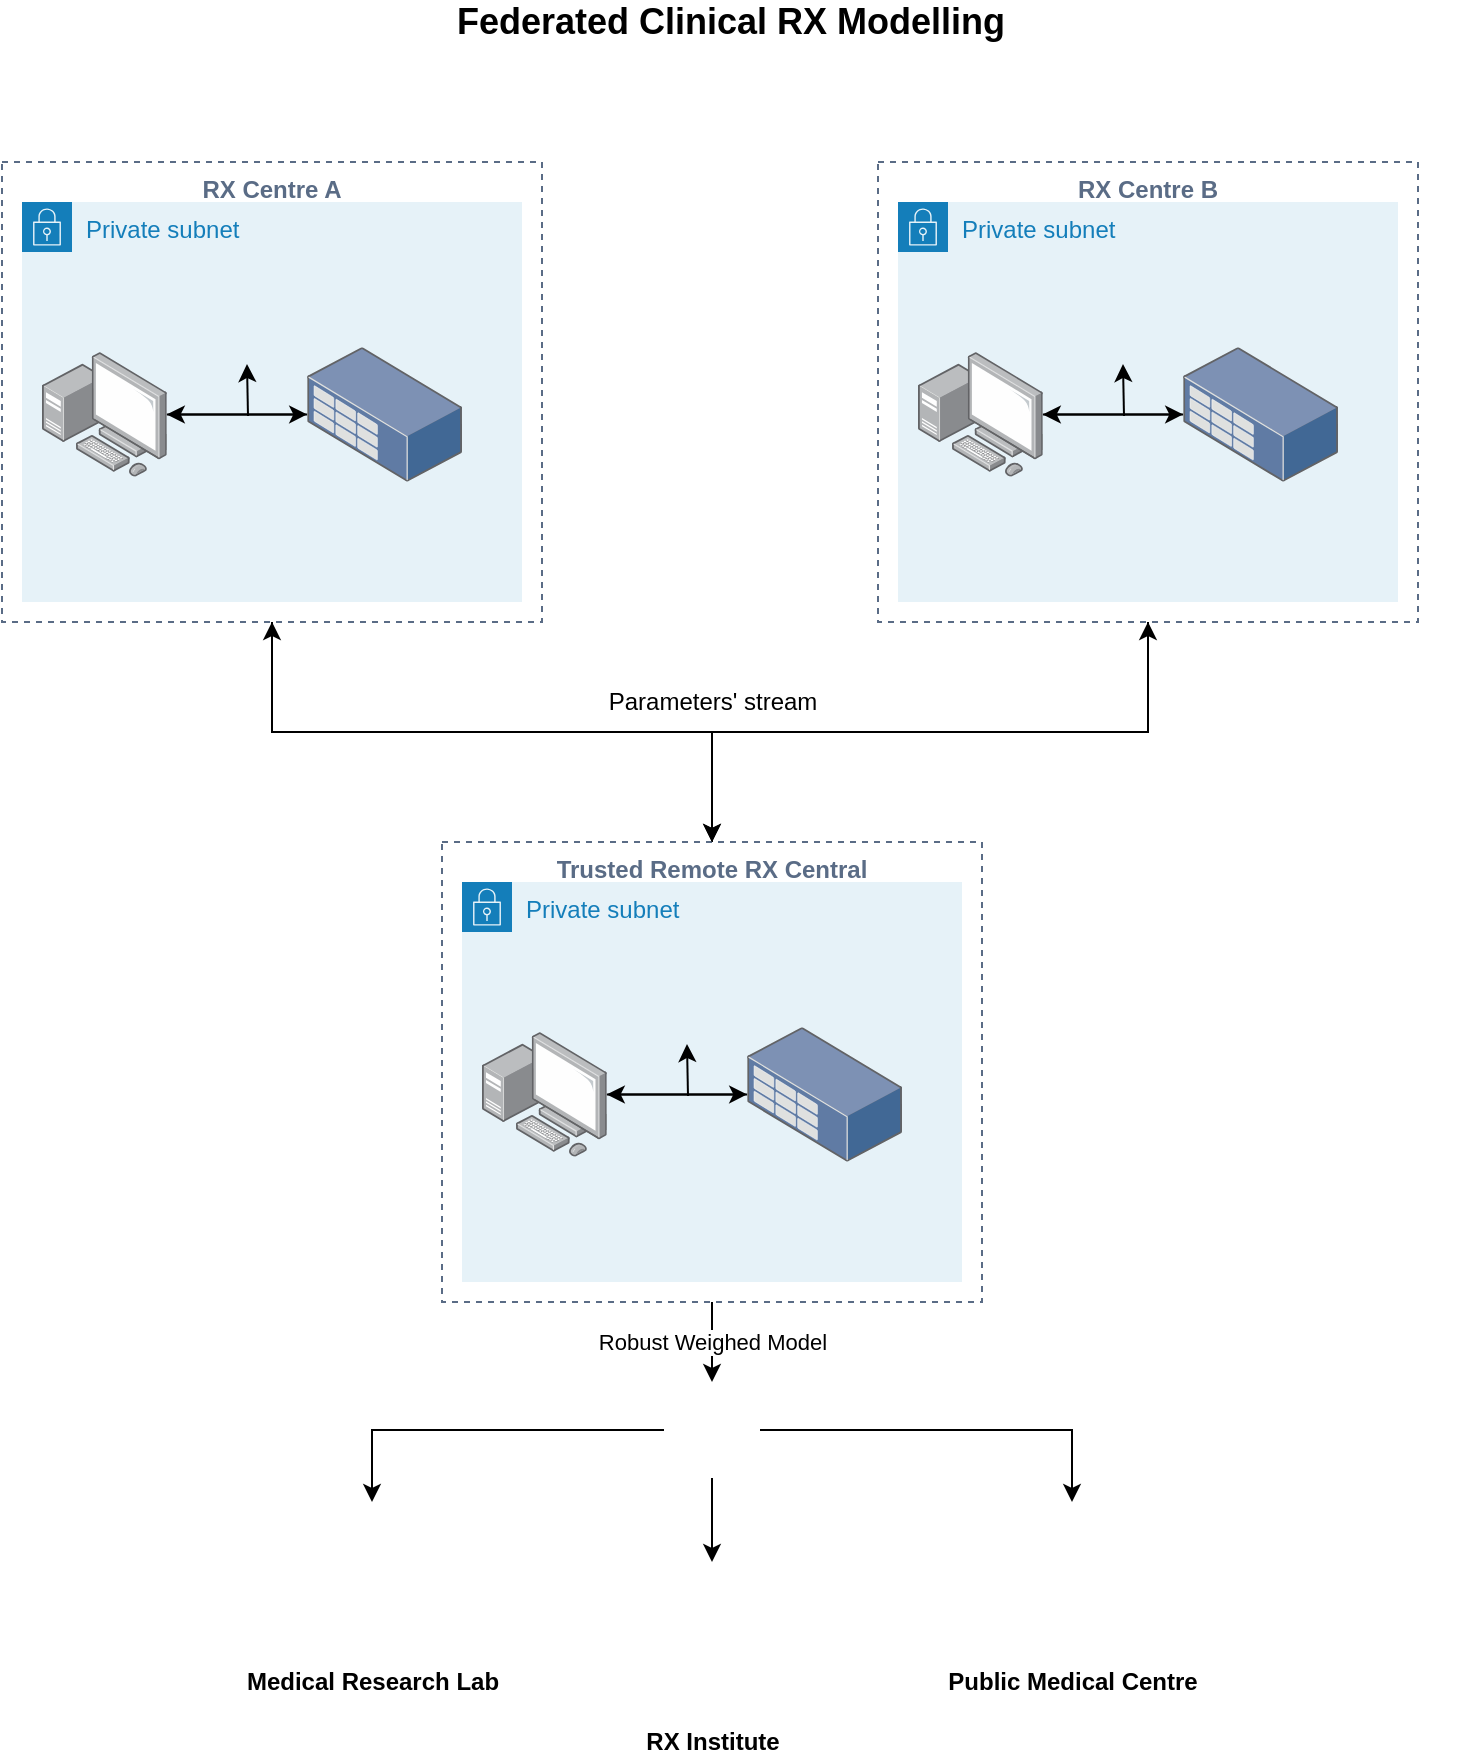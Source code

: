 <mxfile version="13.1.3" type="google"><diagram id="lRDHrHMt8DX1VXUR6cy1" name="Page-1"><mxGraphModel dx="1100" dy="468" grid="1" gridSize="10" guides="1" tooltips="1" connect="1" arrows="1" fold="1" page="1" pageScale="1" pageWidth="827" pageHeight="1169" math="0" shadow="0"><root><mxCell id="0"/><mxCell id="1" parent="0"/><mxCell id="fuazSq9osNWce9dFocjB-93" style="edgeStyle=orthogonalEdgeStyle;rounded=0;orthogonalLoop=1;jettySize=auto;html=1;exitX=0.5;exitY=0;exitDx=0;exitDy=0;entryX=0.5;entryY=1;entryDx=0;entryDy=0;" edge="1" parent="1" source="fuazSq9osNWce9dFocjB-67" target="fuazSq9osNWce9dFocjB-56"><mxGeometry relative="1" as="geometry"/></mxCell><mxCell id="fuazSq9osNWce9dFocjB-94" style="edgeStyle=orthogonalEdgeStyle;rounded=0;orthogonalLoop=1;jettySize=auto;html=1;exitX=0.5;exitY=0;exitDx=0;exitDy=0;entryX=0.5;entryY=1;entryDx=0;entryDy=0;" edge="1" parent="1" source="fuazSq9osNWce9dFocjB-67" target="fuazSq9osNWce9dFocjB-13"><mxGeometry relative="1" as="geometry"/></mxCell><mxCell id="fuazSq9osNWce9dFocjB-98" value="Robust Weighed Model" style="edgeStyle=orthogonalEdgeStyle;rounded=0;orthogonalLoop=1;jettySize=auto;html=1;exitX=0.5;exitY=1;exitDx=0;exitDy=0;" edge="1" parent="1" source="fuazSq9osNWce9dFocjB-67" target="fuazSq9osNWce9dFocjB-82"><mxGeometry relative="1" as="geometry"/></mxCell><mxCell id="fuazSq9osNWce9dFocjB-67" value="Trusted Remote RX Central" style="fillColor=none;strokeColor=#5A6C86;dashed=1;verticalAlign=top;fontStyle=1;fontColor=#5A6C86;" vertex="1" parent="1"><mxGeometry x="270" y="450" width="270" height="230" as="geometry"/></mxCell><mxCell id="fuazSq9osNWce9dFocjB-68" value="Private subnet" style="points=[[0,0],[0.25,0],[0.5,0],[0.75,0],[1,0],[1,0.25],[1,0.5],[1,0.75],[1,1],[0.75,1],[0.5,1],[0.25,1],[0,1],[0,0.75],[0,0.5],[0,0.25]];outlineConnect=0;gradientColor=none;html=1;whiteSpace=wrap;fontSize=12;fontStyle=0;shape=mxgraph.aws4.group;grIcon=mxgraph.aws4.group_security_group;grStroke=0;strokeColor=#147EBA;fillColor=#E6F2F8;verticalAlign=top;align=left;spacingLeft=30;fontColor=#147EBA;dashed=0;" vertex="1" parent="1"><mxGeometry x="280" y="470" width="250" height="200" as="geometry"/></mxCell><mxCell id="fuazSq9osNWce9dFocjB-91" style="edgeStyle=orthogonalEdgeStyle;rounded=0;orthogonalLoop=1;jettySize=auto;html=1;exitX=0.5;exitY=1;exitDx=0;exitDy=0;entryX=0.5;entryY=0;entryDx=0;entryDy=0;" edge="1" parent="1" source="fuazSq9osNWce9dFocjB-13" target="fuazSq9osNWce9dFocjB-67"><mxGeometry relative="1" as="geometry"/></mxCell><mxCell id="fuazSq9osNWce9dFocjB-13" value="RX Centre A" style="fillColor=none;strokeColor=#5A6C86;dashed=1;verticalAlign=top;fontStyle=1;fontColor=#5A6C86;" vertex="1" parent="1"><mxGeometry x="50" y="110" width="270" height="230" as="geometry"/></mxCell><mxCell id="fuazSq9osNWce9dFocjB-14" value="Private subnet" style="points=[[0,0],[0.25,0],[0.5,0],[0.75,0],[1,0],[1,0.25],[1,0.5],[1,0.75],[1,1],[0.75,1],[0.5,1],[0.25,1],[0,1],[0,0.75],[0,0.5],[0,0.25]];outlineConnect=0;gradientColor=none;html=1;whiteSpace=wrap;fontSize=12;fontStyle=0;shape=mxgraph.aws4.group;grIcon=mxgraph.aws4.group_security_group;grStroke=0;strokeColor=#147EBA;fillColor=#E6F2F8;verticalAlign=top;align=left;spacingLeft=30;fontColor=#147EBA;dashed=0;" vertex="1" parent="1"><mxGeometry x="60" y="130" width="250" height="200" as="geometry"/></mxCell><mxCell id="fuazSq9osNWce9dFocjB-24" style="edgeStyle=orthogonalEdgeStyle;rounded=0;orthogonalLoop=1;jettySize=auto;html=1;" edge="1" parent="1" source="fuazSq9osNWce9dFocjB-19" target="fuazSq9osNWce9dFocjB-20"><mxGeometry relative="1" as="geometry"/></mxCell><mxCell id="fuazSq9osNWce9dFocjB-19" value="" style="points=[];aspect=fixed;html=1;align=center;shadow=0;dashed=0;image;image=img/lib/allied_telesis/computer_and_terminals/Personal_Computer_with_Server.svg;" vertex="1" parent="1"><mxGeometry x="70" y="205" width="62.4" height="62.4" as="geometry"/></mxCell><mxCell id="fuazSq9osNWce9dFocjB-25" style="edgeStyle=orthogonalEdgeStyle;rounded=0;orthogonalLoop=1;jettySize=auto;html=1;" edge="1" parent="1" source="fuazSq9osNWce9dFocjB-20" target="fuazSq9osNWce9dFocjB-19"><mxGeometry relative="1" as="geometry"/></mxCell><mxCell id="fuazSq9osNWce9dFocjB-20" value="" style="points=[];aspect=fixed;html=1;align=center;shadow=0;dashed=0;image;image=img/lib/allied_telesis/storage/Datacenter_Server_Rack_Storage_Unit_Small.svg;" vertex="1" parent="1"><mxGeometry x="202.6" y="202.6" width="77.4" height="67.2" as="geometry"/></mxCell><mxCell id="fuazSq9osNWce9dFocjB-2" value="" style="shape=image;html=1;verticalAlign=top;verticalLabelPosition=bottom;labelBackgroundColor=#ffffff;imageAspect=0;aspect=fixed;image=https://cdn4.iconfinder.com/data/icons/medical-14/512/7-128.png" vertex="1" parent="1"><mxGeometry x="300" y="90" width="40" height="40" as="geometry"/></mxCell><mxCell id="fuazSq9osNWce9dFocjB-4" value="" style="shape=image;html=1;verticalAlign=top;verticalLabelPosition=bottom;labelBackgroundColor=#ffffff;imageAspect=0;aspect=fixed;image=https://cdn1.iconfinder.com/data/icons/medical-2-19/512/medical-healthcare-hospital-33-128.png" vertex="1" parent="1"><mxGeometry x="109" y="250" width="50" height="50" as="geometry"/></mxCell><mxCell id="fuazSq9osNWce9dFocjB-11" value="" style="shape=image;html=1;verticalAlign=top;verticalLabelPosition=bottom;labelBackgroundColor=#ffffff;imageAspect=0;aspect=fixed;image=https://cdn1.iconfinder.com/data/icons/medical-2-19/512/medical-healthcare-hospital-22-128.png" vertex="1" parent="1"><mxGeometry x="250" y="250" width="50" height="50" as="geometry"/></mxCell><mxCell id="fuazSq9osNWce9dFocjB-33" style="edgeStyle=orthogonalEdgeStyle;rounded=0;orthogonalLoop=1;jettySize=auto;html=1;entryX=0.5;entryY=1;entryDx=0;entryDy=0;" edge="1" parent="1"><mxGeometry relative="1" as="geometry"><mxPoint x="203" y="600" as="sourcePoint"/></mxGeometry></mxCell><mxCell id="fuazSq9osNWce9dFocjB-31" value="" style="shape=image;imageAspect=0;aspect=fixed;verticalLabelPosition=bottom;verticalAlign=top;image=https://s3.us-east-2.amazonaws.com/aiworkbox/technology-images/pytorch_logo_200x200.png;" vertex="1" parent="1"><mxGeometry x="151" y="168" width="45" height="45" as="geometry"/></mxCell><mxCell id="fuazSq9osNWce9dFocjB-44" style="edgeStyle=orthogonalEdgeStyle;rounded=0;orthogonalLoop=1;jettySize=auto;html=1;exitX=0.5;exitY=1;exitDx=0;exitDy=0;entryX=0.5;entryY=1;entryDx=0;entryDy=0;" edge="1" parent="1"><mxGeometry relative="1" as="geometry"><mxPoint x="172.5" y="211" as="targetPoint"/><mxPoint x="173" y="237" as="sourcePoint"/></mxGeometry></mxCell><mxCell id="fuazSq9osNWce9dFocjB-92" style="edgeStyle=orthogonalEdgeStyle;rounded=0;orthogonalLoop=1;jettySize=auto;html=1;exitX=0.5;exitY=1;exitDx=0;exitDy=0;" edge="1" parent="1" source="fuazSq9osNWce9dFocjB-56" target="fuazSq9osNWce9dFocjB-67"><mxGeometry relative="1" as="geometry"/></mxCell><mxCell id="fuazSq9osNWce9dFocjB-56" value="RX Centre B" style="fillColor=none;strokeColor=#5A6C86;dashed=1;verticalAlign=top;fontStyle=1;fontColor=#5A6C86;" vertex="1" parent="1"><mxGeometry x="488" y="110" width="270" height="230" as="geometry"/></mxCell><mxCell id="fuazSq9osNWce9dFocjB-57" value="Private subnet" style="points=[[0,0],[0.25,0],[0.5,0],[0.75,0],[1,0],[1,0.25],[1,0.5],[1,0.75],[1,1],[0.75,1],[0.5,1],[0.25,1],[0,1],[0,0.75],[0,0.5],[0,0.25]];outlineConnect=0;gradientColor=none;html=1;whiteSpace=wrap;fontSize=12;fontStyle=0;shape=mxgraph.aws4.group;grIcon=mxgraph.aws4.group_security_group;grStroke=0;strokeColor=#147EBA;fillColor=#E6F2F8;verticalAlign=top;align=left;spacingLeft=30;fontColor=#147EBA;dashed=0;" vertex="1" parent="1"><mxGeometry x="498" y="130" width="250" height="200" as="geometry"/></mxCell><mxCell id="fuazSq9osNWce9dFocjB-58" style="edgeStyle=orthogonalEdgeStyle;rounded=0;orthogonalLoop=1;jettySize=auto;html=1;" edge="1" parent="1" source="fuazSq9osNWce9dFocjB-59" target="fuazSq9osNWce9dFocjB-61"><mxGeometry relative="1" as="geometry"/></mxCell><mxCell id="fuazSq9osNWce9dFocjB-59" value="" style="points=[];aspect=fixed;html=1;align=center;shadow=0;dashed=0;image;image=img/lib/allied_telesis/computer_and_terminals/Personal_Computer_with_Server.svg;" vertex="1" parent="1"><mxGeometry x="508" y="205" width="62.4" height="62.4" as="geometry"/></mxCell><mxCell id="fuazSq9osNWce9dFocjB-60" style="edgeStyle=orthogonalEdgeStyle;rounded=0;orthogonalLoop=1;jettySize=auto;html=1;" edge="1" parent="1" source="fuazSq9osNWce9dFocjB-61" target="fuazSq9osNWce9dFocjB-59"><mxGeometry relative="1" as="geometry"/></mxCell><mxCell id="fuazSq9osNWce9dFocjB-61" value="" style="points=[];aspect=fixed;html=1;align=center;shadow=0;dashed=0;image;image=img/lib/allied_telesis/storage/Datacenter_Server_Rack_Storage_Unit_Small.svg;" vertex="1" parent="1"><mxGeometry x="640.6" y="202.6" width="77.4" height="67.2" as="geometry"/></mxCell><mxCell id="fuazSq9osNWce9dFocjB-62" value="" style="shape=image;html=1;verticalAlign=top;verticalLabelPosition=bottom;labelBackgroundColor=#ffffff;imageAspect=0;aspect=fixed;image=https://cdn4.iconfinder.com/data/icons/medical-14/512/7-128.png" vertex="1" parent="1"><mxGeometry x="738" y="90" width="40" height="40" as="geometry"/></mxCell><mxCell id="fuazSq9osNWce9dFocjB-63" value="" style="shape=image;html=1;verticalAlign=top;verticalLabelPosition=bottom;labelBackgroundColor=#ffffff;imageAspect=0;aspect=fixed;image=https://cdn1.iconfinder.com/data/icons/medical-2-19/512/medical-healthcare-hospital-33-128.png" vertex="1" parent="1"><mxGeometry x="547" y="250" width="50" height="50" as="geometry"/></mxCell><mxCell id="fuazSq9osNWce9dFocjB-64" value="" style="shape=image;html=1;verticalAlign=top;verticalLabelPosition=bottom;labelBackgroundColor=#ffffff;imageAspect=0;aspect=fixed;image=https://cdn1.iconfinder.com/data/icons/medical-2-19/512/medical-healthcare-hospital-22-128.png" vertex="1" parent="1"><mxGeometry x="688" y="250" width="50" height="50" as="geometry"/></mxCell><mxCell id="fuazSq9osNWce9dFocjB-65" value="" style="shape=image;imageAspect=0;aspect=fixed;verticalLabelPosition=bottom;verticalAlign=top;image=https://s3.us-east-2.amazonaws.com/aiworkbox/technology-images/pytorch_logo_200x200.png;" vertex="1" parent="1"><mxGeometry x="589" y="170" width="43" height="43" as="geometry"/></mxCell><mxCell id="fuazSq9osNWce9dFocjB-66" style="edgeStyle=orthogonalEdgeStyle;rounded=0;orthogonalLoop=1;jettySize=auto;html=1;exitX=0.5;exitY=1;exitDx=0;exitDy=0;entryX=0.5;entryY=1;entryDx=0;entryDy=0;" edge="1" parent="1"><mxGeometry relative="1" as="geometry"><mxPoint x="610.5" y="211" as="targetPoint"/><mxPoint x="611" y="237" as="sourcePoint"/></mxGeometry></mxCell><mxCell id="fuazSq9osNWce9dFocjB-69" style="edgeStyle=orthogonalEdgeStyle;rounded=0;orthogonalLoop=1;jettySize=auto;html=1;" edge="1" parent="1" source="fuazSq9osNWce9dFocjB-70" target="fuazSq9osNWce9dFocjB-72"><mxGeometry relative="1" as="geometry"/></mxCell><mxCell id="fuazSq9osNWce9dFocjB-70" value="" style="points=[];aspect=fixed;html=1;align=center;shadow=0;dashed=0;image;image=img/lib/allied_telesis/computer_and_terminals/Personal_Computer_with_Server.svg;" vertex="1" parent="1"><mxGeometry x="290" y="545" width="62.4" height="62.4" as="geometry"/></mxCell><mxCell id="fuazSq9osNWce9dFocjB-71" style="edgeStyle=orthogonalEdgeStyle;rounded=0;orthogonalLoop=1;jettySize=auto;html=1;" edge="1" parent="1" source="fuazSq9osNWce9dFocjB-72" target="fuazSq9osNWce9dFocjB-70"><mxGeometry relative="1" as="geometry"/></mxCell><mxCell id="fuazSq9osNWce9dFocjB-72" value="" style="points=[];aspect=fixed;html=1;align=center;shadow=0;dashed=0;image;image=img/lib/allied_telesis/storage/Datacenter_Server_Rack_Storage_Unit_Small.svg;" vertex="1" parent="1"><mxGeometry x="422.6" y="542.6" width="77.4" height="67.2" as="geometry"/></mxCell><mxCell id="fuazSq9osNWce9dFocjB-76" value="" style="shape=image;imageAspect=0;aspect=fixed;verticalLabelPosition=bottom;verticalAlign=top;image=https://s3.us-east-2.amazonaws.com/aiworkbox/technology-images/pytorch_logo_200x200.png;" vertex="1" parent="1"><mxGeometry x="371" y="508" width="45" height="45" as="geometry"/></mxCell><mxCell id="fuazSq9osNWce9dFocjB-77" style="edgeStyle=orthogonalEdgeStyle;rounded=0;orthogonalLoop=1;jettySize=auto;html=1;exitX=0.5;exitY=1;exitDx=0;exitDy=0;entryX=0.5;entryY=1;entryDx=0;entryDy=0;" edge="1" parent="1"><mxGeometry relative="1" as="geometry"><mxPoint x="392.5" y="551" as="targetPoint"/><mxPoint x="393" y="577" as="sourcePoint"/></mxGeometry></mxCell><mxCell id="fuazSq9osNWce9dFocjB-79" value="" style="shape=image;html=1;verticalAlign=top;verticalLabelPosition=bottom;labelBackgroundColor=#ffffff;imageAspect=0;aspect=fixed;image=https://cdn2.iconfinder.com/data/icons/oxygen/48x48/actions/matrix.png" vertex="1" parent="1"><mxGeometry x="463" y="591" width="48" height="48" as="geometry"/></mxCell><mxCell id="fuazSq9osNWce9dFocjB-10" value="" style="shape=image;html=1;verticalAlign=top;verticalLabelPosition=bottom;labelBackgroundColor=#ffffff;imageAspect=0;aspect=fixed;image=https://cdn1.iconfinder.com/data/icons/medical-2-19/512/medical-healthcare-hospital-30-128.png" vertex="1" parent="1"><mxGeometry x="313" y="591" width="52" height="52" as="geometry"/></mxCell><mxCell id="fuazSq9osNWce9dFocjB-95" style="edgeStyle=orthogonalEdgeStyle;rounded=0;orthogonalLoop=1;jettySize=auto;html=1;exitX=0;exitY=0.5;exitDx=0;exitDy=0;entryX=0.5;entryY=0;entryDx=0;entryDy=0;" edge="1" parent="1" source="fuazSq9osNWce9dFocjB-82" target="fuazSq9osNWce9dFocjB-84"><mxGeometry relative="1" as="geometry"/></mxCell><mxCell id="fuazSq9osNWce9dFocjB-96" style="edgeStyle=orthogonalEdgeStyle;rounded=0;orthogonalLoop=1;jettySize=auto;html=1;exitX=1;exitY=0.5;exitDx=0;exitDy=0;" edge="1" parent="1" source="fuazSq9osNWce9dFocjB-82" target="fuazSq9osNWce9dFocjB-86"><mxGeometry relative="1" as="geometry"/></mxCell><mxCell id="fuazSq9osNWce9dFocjB-97" style="edgeStyle=orthogonalEdgeStyle;rounded=0;orthogonalLoop=1;jettySize=auto;html=1;exitX=0.5;exitY=1;exitDx=0;exitDy=0;" edge="1" parent="1" source="fuazSq9osNWce9dFocjB-82" target="fuazSq9osNWce9dFocjB-85"><mxGeometry relative="1" as="geometry"/></mxCell><mxCell id="fuazSq9osNWce9dFocjB-82" value="" style="shape=image;html=1;verticalAlign=top;verticalLabelPosition=bottom;labelBackgroundColor=#ffffff;imageAspect=0;aspect=fixed;image=https://cdn2.iconfinder.com/data/icons/oxygen/48x48/actions/matrix.png" vertex="1" parent="1"><mxGeometry x="381" y="720" width="48" height="48" as="geometry"/></mxCell><mxCell id="fuazSq9osNWce9dFocjB-3" value="" style="shape=image;html=1;verticalAlign=top;verticalLabelPosition=bottom;labelBackgroundColor=#ffffff;imageAspect=0;aspect=fixed;image=https://cdn1.iconfinder.com/data/icons/medical-2-19/512/medical-healthcare-hospital-32-128.png" vertex="1" parent="1"><mxGeometry x="508" y="420" width="60" height="60" as="geometry"/></mxCell><mxCell id="fuazSq9osNWce9dFocjB-84" value="" style="shape=image;html=1;verticalAlign=top;verticalLabelPosition=bottom;labelBackgroundColor=#ffffff;imageAspect=0;aspect=fixed;image=https://cdn1.iconfinder.com/data/icons/medical-2-19/512/medical-healthcare-hospital-30-128.png" vertex="1" parent="1"><mxGeometry x="190" y="780" width="90" height="90" as="geometry"/></mxCell><mxCell id="fuazSq9osNWce9dFocjB-85" value="" style="shape=image;html=1;verticalAlign=top;verticalLabelPosition=bottom;labelBackgroundColor=#ffffff;imageAspect=0;aspect=fixed;image=https://cdn1.iconfinder.com/data/icons/medical-2-19/512/medical-healthcare-hospital-30-128.png" vertex="1" parent="1"><mxGeometry x="360" y="810" width="90" height="90" as="geometry"/></mxCell><mxCell id="fuazSq9osNWce9dFocjB-86" value="" style="shape=image;html=1;verticalAlign=top;verticalLabelPosition=bottom;labelBackgroundColor=#ffffff;imageAspect=0;aspect=fixed;image=https://cdn1.iconfinder.com/data/icons/medical-2-19/512/medical-healthcare-hospital-30-128.png" vertex="1" parent="1"><mxGeometry x="540" y="780" width="90" height="90" as="geometry"/></mxCell><mxCell id="fuazSq9osNWce9dFocjB-87" value="&lt;b&gt;Medical Research Lab&lt;/b&gt;" style="text;html=1;align=center;verticalAlign=middle;resizable=0;points=[];autosize=1;" vertex="1" parent="1"><mxGeometry x="165" y="860" width="140" height="20" as="geometry"/></mxCell><mxCell id="fuazSq9osNWce9dFocjB-89" value="&lt;b&gt;RX Institute&lt;/b&gt;" style="text;html=1;align=center;verticalAlign=middle;resizable=0;points=[];autosize=1;" vertex="1" parent="1"><mxGeometry x="365" y="890" width="80" height="20" as="geometry"/></mxCell><mxCell id="fuazSq9osNWce9dFocjB-90" value="&lt;b&gt;Public Medical Centre&lt;/b&gt;" style="text;html=1;align=center;verticalAlign=middle;resizable=0;points=[];autosize=1;" vertex="1" parent="1"><mxGeometry x="515" y="860" width="140" height="20" as="geometry"/></mxCell><mxCell id="fuazSq9osNWce9dFocjB-99" value="Parameters' stream" style="text;html=1;align=center;verticalAlign=middle;resizable=0;points=[];autosize=1;" vertex="1" parent="1"><mxGeometry x="345" y="370" width="120" height="20" as="geometry"/></mxCell><mxCell id="fuazSq9osNWce9dFocjB-100" value="&lt;font style=&quot;font-size: 18px&quot;&gt;&lt;b&gt;Federated Clinical RX Modelling&lt;/b&gt;&lt;/font&gt;" style="text;html=1;resizable=0;autosize=1;align=center;verticalAlign=middle;points=[];fillColor=none;strokeColor=none;rounded=0;" vertex="1" parent="1"><mxGeometry x="269" y="30" width="290" height="20" as="geometry"/></mxCell></root></mxGraphModel></diagram></mxfile>